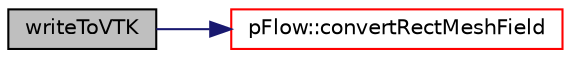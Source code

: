 digraph "writeToVTK"
{
 // LATEX_PDF_SIZE
  edge [fontname="Helvetica",fontsize="10",labelfontname="Helvetica",labelfontsize="10"];
  node [fontname="Helvetica",fontsize="10",shape=record];
  rankdir="LR";
  Node1 [label="writeToVTK",height=0.2,width=0.4,color="black", fillcolor="grey75", style="filled", fontcolor="black",tooltip=" "];
  Node1 -> Node2 [color="midnightblue",fontsize="10",style="solid",fontname="Helvetica"];
  Node2 [label="pFlow::convertRectMeshField",height=0.2,width=0.4,color="red", fillcolor="white", style="filled",URL="$namespacepFlow.html#a924173ea7cdde03283bf81509224002b",tooltip=" "];
}
